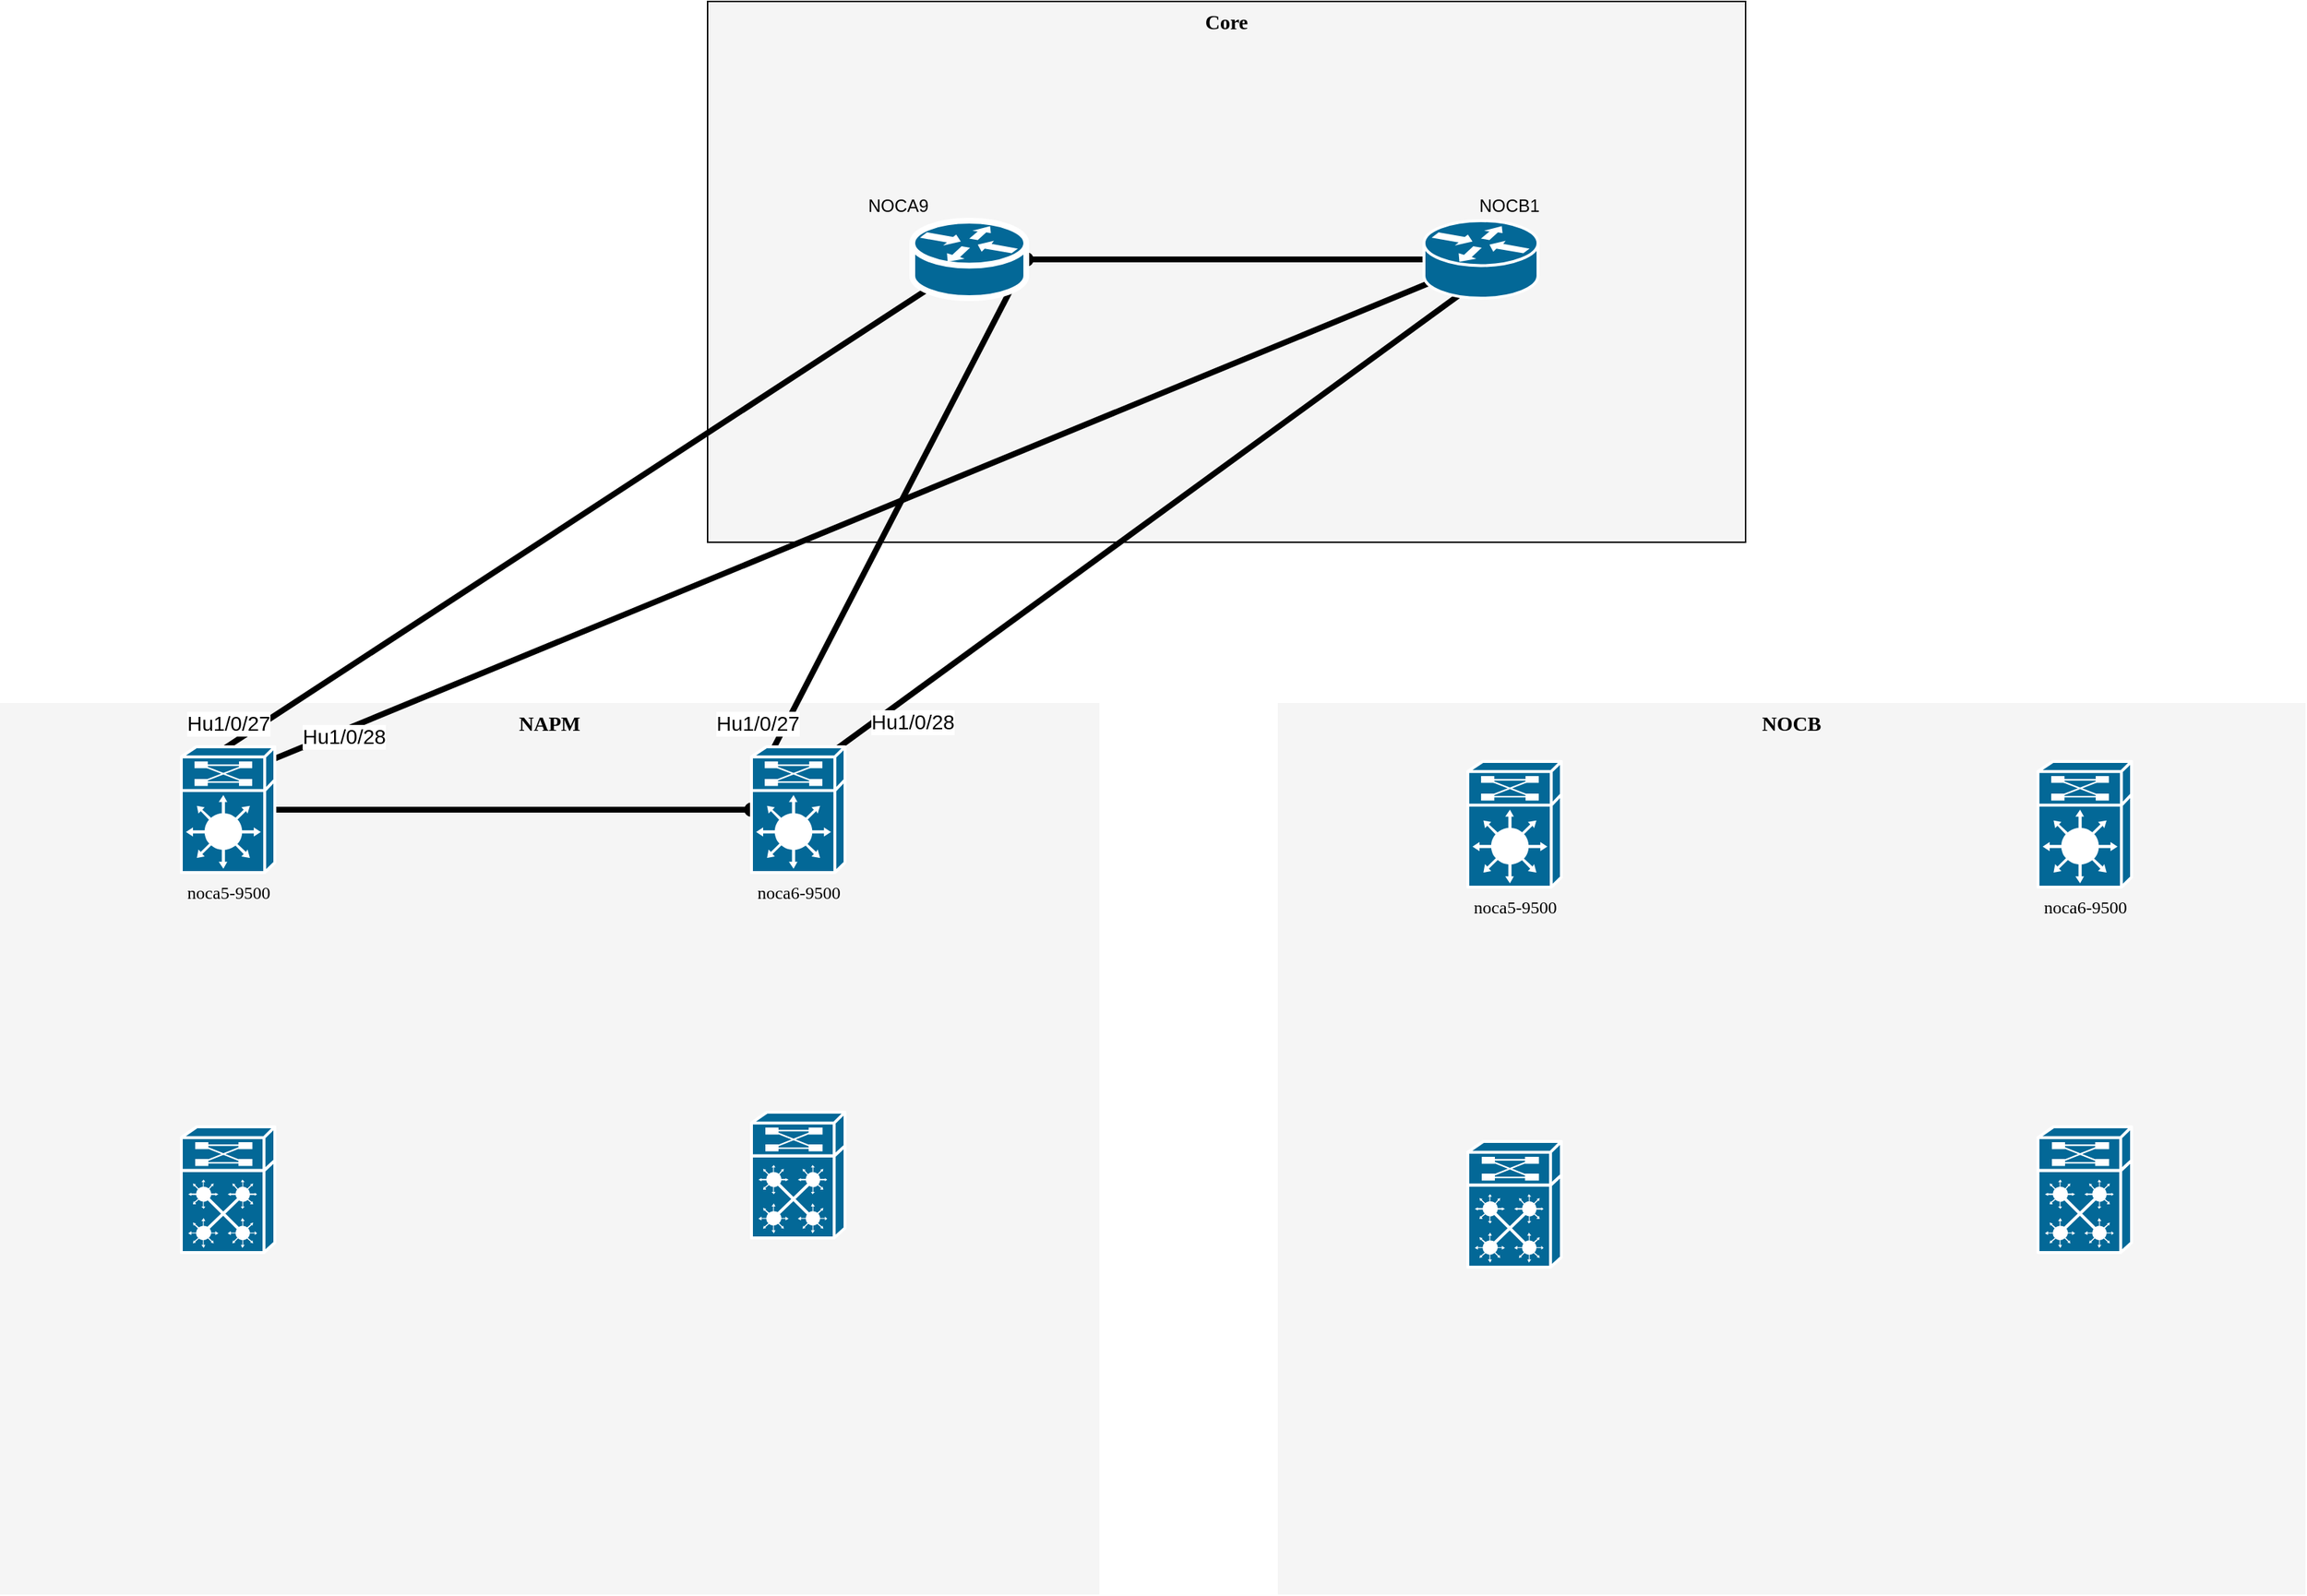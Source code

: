 <mxfile version="16.1.2" type="github">
  <diagram name="Page-1" id="c37626ed-c26b-45fb-9056-f9ebc6bb27b6">
    <mxGraphModel dx="1773" dy="1112" grid="1" gridSize="10" guides="1" tooltips="1" connect="1" arrows="0" fold="1" page="1" pageScale="1" pageWidth="1100" pageHeight="850" background="none" math="0" shadow="0">
      <root>
        <mxCell id="0" />
        <mxCell id="1" parent="0" />
        <mxCell id="1c7a67bf8fd3230f-83" value="NAPM" style="whiteSpace=wrap;html=1;rounded=0;shadow=0;comic=0;strokeWidth=1;fontFamily=Verdana;fontSize=14;fillColor=#f5f5f5;strokeColor=none;verticalAlign=top;fontStyle=1;" parent="1" vertex="1">
          <mxGeometry x="86" y="550" width="752" height="610" as="geometry" />
        </mxCell>
        <mxCell id="1c7a67bf8fd3230f-81" value="Core" style="whiteSpace=wrap;html=1;rounded=0;shadow=0;comic=0;strokeWidth=1;fontFamily=Verdana;fontSize=14;fillColor=#f5f5f5;strokeColor=default;fontStyle=1;verticalAlign=top;" parent="1" vertex="1">
          <mxGeometry x="570" y="70" width="710" height="370" as="geometry" />
        </mxCell>
        <mxCell id="1c7a67bf8fd3230f-80" value="NOCB" style="whiteSpace=wrap;html=1;rounded=0;shadow=0;comic=0;strokeWidth=1;fontFamily=Verdana;fontSize=14;fillColor=#f5f5f5;strokeColor=none;fontStyle=1;verticalAlign=top;" parent="1" vertex="1">
          <mxGeometry x="960" y="550" width="703" height="610" as="geometry" />
        </mxCell>
        <mxCell id="1c7a67bf8fd3230f-38" style="edgeStyle=none;html=1;labelBackgroundColor=none;startFill=0;endArrow=none;endFill=0;strokeWidth=2;fontFamily=Verdana;fontSize=12;" parent="1" target="1c7a67bf8fd3230f-5" edge="1">
          <mxGeometry relative="1" as="geometry">
            <mxPoint x="968.329" y="392.0" as="sourcePoint" />
          </mxGeometry>
        </mxCell>
        <mxCell id="1c7a67bf8fd3230f-39" style="edgeStyle=none;html=1;labelBackgroundColor=none;startFill=0;endArrow=none;endFill=0;strokeWidth=2;fontFamily=Verdana;fontSize=12;" parent="1" target="1c7a67bf8fd3230f-5" edge="1">
          <mxGeometry relative="1" as="geometry">
            <mxPoint x="1119.235" y="392.0" as="sourcePoint" />
          </mxGeometry>
        </mxCell>
        <mxCell id="1c7a67bf8fd3230f-40" style="edgeStyle=none;html=1;labelBackgroundColor=none;startFill=0;endArrow=none;endFill=0;strokeWidth=2;fontFamily=Verdana;fontSize=12;" parent="1" target="1c7a67bf8fd3230f-5" edge="1">
          <mxGeometry relative="1" as="geometry">
            <mxPoint x="1340.0" y="366" as="sourcePoint" />
          </mxGeometry>
        </mxCell>
        <mxCell id="1c7a67bf8fd3230f-41" style="edgeStyle=none;html=1;labelBackgroundColor=none;startFill=0;endArrow=none;endFill=0;strokeWidth=2;fontFamily=Verdana;fontSize=12;" parent="1" source="1c7a67bf8fd3230f-5" edge="1">
          <mxGeometry relative="1" as="geometry">
            <mxPoint x="1240.0" y="519" as="targetPoint" />
          </mxGeometry>
        </mxCell>
        <mxCell id="1c7a67bf8fd3230f-49" style="edgeStyle=none;html=1;labelBackgroundColor=none;startFill=0;endArrow=none;endFill=0;strokeWidth=2;fontFamily=Verdana;fontSize=12;" parent="1" target="1c7a67bf8fd3230f-46" edge="1">
          <mxGeometry relative="1" as="geometry">
            <mxPoint x="1020.0" y="551.12" as="sourcePoint" />
          </mxGeometry>
        </mxCell>
        <mxCell id="1c7a67bf8fd3230f-50" style="edgeStyle=none;html=1;labelBackgroundColor=none;startFill=0;endArrow=none;endFill=0;strokeWidth=2;fontFamily=Verdana;fontSize=12;" parent="1" target="1c7a67bf8fd3230f-47" edge="1">
          <mxGeometry relative="1" as="geometry">
            <mxPoint x="1084" y="553.365" as="sourcePoint" />
          </mxGeometry>
        </mxCell>
        <mxCell id="1c7a67bf8fd3230f-42" style="edgeStyle=none;html=1;labelBackgroundColor=none;startFill=0;endArrow=none;endFill=0;strokeWidth=2;fontFamily=Verdana;fontSize=12;" parent="1" target="1c7a67bf8fd3230f-10" edge="1">
          <mxGeometry relative="1" as="geometry">
            <mxPoint x="1304" y="519" as="sourcePoint" />
          </mxGeometry>
        </mxCell>
        <mxCell id="1c7a67bf8fd3230f-43" style="edgeStyle=none;html=1;labelBackgroundColor=none;startFill=0;endArrow=none;endFill=0;strokeWidth=2;fontFamily=Verdana;fontSize=12;" parent="1" target="1c7a67bf8fd3230f-11" edge="1">
          <mxGeometry relative="1" as="geometry">
            <mxPoint x="1412" y="506.126" as="sourcePoint" />
          </mxGeometry>
        </mxCell>
        <mxCell id="1c7a67bf8fd3230f-44" style="edgeStyle=none;html=1;labelBackgroundColor=none;startFill=0;endArrow=none;endFill=0;strokeWidth=2;fontFamily=Verdana;fontSize=12;" parent="1" target="1c7a67bf8fd3230f-12" edge="1">
          <mxGeometry relative="1" as="geometry">
            <mxPoint x="1412" y="525.232" as="sourcePoint" />
          </mxGeometry>
        </mxCell>
        <mxCell id="1c7a67bf8fd3230f-51" style="edgeStyle=none;html=1;labelBackgroundColor=none;startFill=0;endArrow=none;endFill=0;strokeWidth=2;fontFamily=Verdana;fontSize=12;" parent="1" target="1c7a67bf8fd3230f-48" edge="1">
          <mxGeometry relative="1" as="geometry">
            <mxPoint x="1407.391" y="552.0" as="sourcePoint" />
          </mxGeometry>
        </mxCell>
        <mxCell id="4torE-JFeFEt0INfoeiA-35" style="edgeStyle=none;rounded=0;orthogonalLoop=1;jettySize=auto;html=1;exitX=0.12;exitY=0.9;exitDx=0;exitDy=0;exitPerimeter=0;entryX=0.285;entryY=0.098;entryDx=0;entryDy=0;entryPerimeter=0;strokeColor=default;strokeWidth=4;endArrow=oval;endFill=0;" edge="1" parent="1" source="4torE-JFeFEt0INfoeiA-20" target="4torE-JFeFEt0INfoeiA-6">
          <mxGeometry relative="1" as="geometry" />
        </mxCell>
        <mxCell id="4torE-JFeFEt0INfoeiA-49" value="Hu1/0/27" style="edgeLabel;html=1;align=center;verticalAlign=middle;resizable=0;points=[];fontSize=14;" vertex="1" connectable="0" parent="4torE-JFeFEt0INfoeiA-35">
          <mxGeometry x="0.851" y="-1" relative="1" as="geometry">
            <mxPoint x="-22" as="offset" />
          </mxGeometry>
        </mxCell>
        <mxCell id="4torE-JFeFEt0INfoeiA-34" style="rounded=0;orthogonalLoop=1;jettySize=auto;html=1;exitX=0;exitY=0.5;exitDx=0;exitDy=0;exitPerimeter=0;strokeColor=default;strokeWidth=4;endArrow=oval;endFill=0;" edge="1" parent="1" source="4torE-JFeFEt0INfoeiA-21" target="4torE-JFeFEt0INfoeiA-20">
          <mxGeometry relative="1" as="geometry" />
        </mxCell>
        <mxCell id="4torE-JFeFEt0INfoeiA-36" style="edgeStyle=none;rounded=0;orthogonalLoop=1;jettySize=auto;html=1;exitX=0.128;exitY=0.755;exitDx=0;exitDy=0;exitPerimeter=0;entryX=0.832;entryY=0.145;entryDx=0;entryDy=0;entryPerimeter=0;strokeColor=default;strokeWidth=4;endArrow=oval;endFill=0;" edge="1" parent="1" source="4torE-JFeFEt0INfoeiA-21" target="4torE-JFeFEt0INfoeiA-6">
          <mxGeometry relative="1" as="geometry" />
        </mxCell>
        <mxCell id="4torE-JFeFEt0INfoeiA-50" value="Hu1/0/28" style="edgeLabel;html=1;align=center;verticalAlign=middle;resizable=0;points=[];fontSize=14;" vertex="1" connectable="0" parent="4torE-JFeFEt0INfoeiA-36">
          <mxGeometry x="0.898" y="-3" relative="1" as="geometry">
            <mxPoint x="17" as="offset" />
          </mxGeometry>
        </mxCell>
        <mxCell id="4torE-JFeFEt0INfoeiA-51" style="edgeStyle=none;rounded=0;orthogonalLoop=1;jettySize=auto;html=1;exitX=1;exitY=0.5;exitDx=0;exitDy=0;exitPerimeter=0;entryX=0;entryY=0.5;entryDx=0;entryDy=0;entryPerimeter=0;fontSize=14;endArrow=oval;endFill=0;strokeColor=default;strokeWidth=4;" edge="1" parent="1" source="4torE-JFeFEt0INfoeiA-6" target="4torE-JFeFEt0INfoeiA-37">
          <mxGeometry relative="1" as="geometry" />
        </mxCell>
        <mxCell id="4torE-JFeFEt0INfoeiA-6" value="noca5-9500" style="shape=mxgraph.cisco.misc.route_switch_processor;html=1;dashed=0;fillColor=#036897;strokeColor=#ffffff;strokeWidth=2;verticalLabelPosition=bottom;verticalAlign=top;rounded=0;shadow=0;comic=0;fontFamily=Verdana;fontSize=12;" vertex="1" parent="1">
          <mxGeometry x="210" y="580" width="64" height="86" as="geometry" />
        </mxCell>
        <mxCell id="4torE-JFeFEt0INfoeiA-38" style="edgeStyle=none;rounded=0;orthogonalLoop=1;jettySize=auto;html=1;strokeColor=default;strokeWidth=4;entryX=1;entryY=0.5;entryDx=0;entryDy=0;entryPerimeter=0;exitX=0.233;exitY=0.015;exitDx=0;exitDy=0;exitPerimeter=0;endArrow=oval;endFill=0;" edge="1" parent="1" source="4torE-JFeFEt0INfoeiA-37" target="4torE-JFeFEt0INfoeiA-20">
          <mxGeometry relative="1" as="geometry" />
        </mxCell>
        <mxCell id="4torE-JFeFEt0INfoeiA-48" value="Hu1/0/27" style="edgeLabel;html=1;align=center;verticalAlign=middle;resizable=0;points=[];fontSize=14;" vertex="1" connectable="0" parent="4torE-JFeFEt0INfoeiA-38">
          <mxGeometry x="-0.889" y="3" relative="1" as="geometry">
            <mxPoint x="-18" y="2" as="offset" />
          </mxGeometry>
        </mxCell>
        <mxCell id="4torE-JFeFEt0INfoeiA-39" style="edgeStyle=none;rounded=0;orthogonalLoop=1;jettySize=auto;html=1;exitX=0.744;exitY=0.106;exitDx=0;exitDy=0;exitPerimeter=0;strokeColor=default;strokeWidth=4;entryX=0.5;entryY=0.755;entryDx=0;entryDy=0;entryPerimeter=0;verticalAlign=middle;endArrow=oval;endFill=0;" edge="1" parent="1" source="4torE-JFeFEt0INfoeiA-37" target="4torE-JFeFEt0INfoeiA-21">
          <mxGeometry relative="1" as="geometry" />
        </mxCell>
        <mxCell id="4torE-JFeFEt0INfoeiA-47" value="&lt;font style=&quot;font-size: 14px&quot;&gt;Hu1/0/28&lt;/font&gt;" style="edgeLabel;html=1;align=center;verticalAlign=middle;resizable=0;points=[];" vertex="1" connectable="0" parent="4torE-JFeFEt0INfoeiA-39">
          <mxGeometry x="-0.841" relative="1" as="geometry">
            <mxPoint x="26" as="offset" />
          </mxGeometry>
        </mxCell>
        <mxCell id="4torE-JFeFEt0INfoeiA-37" value="noca6-9500" style="shape=mxgraph.cisco.misc.route_switch_processor;html=1;dashed=0;fillColor=#036897;strokeColor=#ffffff;strokeWidth=2;verticalLabelPosition=bottom;verticalAlign=top;rounded=0;shadow=0;comic=0;fontFamily=Verdana;fontSize=12;" vertex="1" parent="1">
          <mxGeometry x="600" y="580" width="64" height="86" as="geometry" />
        </mxCell>
        <mxCell id="4torE-JFeFEt0INfoeiA-40" value="NOCA9" style="text;html=1;align=center;verticalAlign=middle;resizable=0;points=[];autosize=1;strokeColor=none;fillColor=none;" vertex="1" parent="1">
          <mxGeometry x="670" y="200" width="60" height="20" as="geometry" />
        </mxCell>
        <mxCell id="4torE-JFeFEt0INfoeiA-41" value="NOCB1" style="text;html=1;align=center;verticalAlign=middle;resizable=0;points=[];autosize=1;strokeColor=none;fillColor=none;" vertex="1" parent="1">
          <mxGeometry x="1088" y="200" width="60" height="20" as="geometry" />
        </mxCell>
        <mxCell id="4torE-JFeFEt0INfoeiA-21" value="" style="shape=mxgraph.cisco.routers.router;html=1;pointerEvents=1;dashed=0;fillColor=#036897;strokeColor=#ffffff;strokeWidth=2;verticalLabelPosition=bottom;verticalAlign=top;align=center;outlineConnect=0;" vertex="1" parent="1">
          <mxGeometry x="1060" y="220" width="78" height="53" as="geometry" />
        </mxCell>
        <mxCell id="4torE-JFeFEt0INfoeiA-20" value="" style="shape=mxgraph.cisco.routers.router;html=1;pointerEvents=1;dashed=0;fillColor=#036897;strokeColor=#ffffff;strokeWidth=4;verticalLabelPosition=bottom;verticalAlign=top;align=center;outlineConnect=0;" vertex="1" parent="1">
          <mxGeometry x="710" y="220" width="78" height="53" as="geometry" />
        </mxCell>
        <mxCell id="4torE-JFeFEt0INfoeiA-42" value="" style="shape=mxgraph.cisco.switches.virtual_layer_switch;sketch=0;html=1;pointerEvents=1;dashed=0;fillColor=#036897;strokeColor=#ffffff;strokeWidth=2;verticalLabelPosition=bottom;verticalAlign=top;align=center;outlineConnect=0;" vertex="1" parent="1">
          <mxGeometry x="210" y="840" width="64" height="86" as="geometry" />
        </mxCell>
        <mxCell id="4torE-JFeFEt0INfoeiA-43" value="" style="shape=mxgraph.cisco.switches.virtual_layer_switch;sketch=0;html=1;pointerEvents=1;dashed=0;fillColor=#036897;strokeColor=#ffffff;strokeWidth=2;verticalLabelPosition=bottom;verticalAlign=top;align=center;outlineConnect=0;" vertex="1" parent="1">
          <mxGeometry x="600" y="830" width="64" height="86" as="geometry" />
        </mxCell>
        <mxCell id="4torE-JFeFEt0INfoeiA-52" value="noca5-9500" style="shape=mxgraph.cisco.misc.route_switch_processor;html=1;dashed=0;fillColor=#036897;strokeColor=#ffffff;strokeWidth=2;verticalLabelPosition=bottom;verticalAlign=top;rounded=0;shadow=0;comic=0;fontFamily=Verdana;fontSize=12;" vertex="1" parent="1">
          <mxGeometry x="1090" y="590" width="64" height="86" as="geometry" />
        </mxCell>
        <mxCell id="4torE-JFeFEt0INfoeiA-53" value="noca6-9500" style="shape=mxgraph.cisco.misc.route_switch_processor;html=1;dashed=0;fillColor=#036897;strokeColor=#ffffff;strokeWidth=2;verticalLabelPosition=bottom;verticalAlign=top;rounded=0;shadow=0;comic=0;fontFamily=Verdana;fontSize=12;" vertex="1" parent="1">
          <mxGeometry x="1480" y="590" width="64" height="86" as="geometry" />
        </mxCell>
        <mxCell id="4torE-JFeFEt0INfoeiA-54" value="" style="shape=mxgraph.cisco.switches.virtual_layer_switch;sketch=0;html=1;pointerEvents=1;dashed=0;fillColor=#036897;strokeColor=#ffffff;strokeWidth=2;verticalLabelPosition=bottom;verticalAlign=top;align=center;outlineConnect=0;" vertex="1" parent="1">
          <mxGeometry x="1090" y="850" width="64" height="86" as="geometry" />
        </mxCell>
        <mxCell id="4torE-JFeFEt0INfoeiA-55" value="" style="shape=mxgraph.cisco.switches.virtual_layer_switch;sketch=0;html=1;pointerEvents=1;dashed=0;fillColor=#036897;strokeColor=#ffffff;strokeWidth=2;verticalLabelPosition=bottom;verticalAlign=top;align=center;outlineConnect=0;" vertex="1" parent="1">
          <mxGeometry x="1480" y="840" width="64" height="86" as="geometry" />
        </mxCell>
      </root>
    </mxGraphModel>
  </diagram>
</mxfile>
